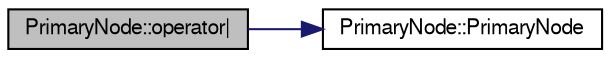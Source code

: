 digraph "PrimaryNode::operator|"
{
  edge [fontname="FreeSans",fontsize="10",labelfontname="FreeSans",labelfontsize="10"];
  node [fontname="FreeSans",fontsize="10",shape=record];
  rankdir="LR";
  Node1 [label="PrimaryNode::operator\|",height=0.2,width=0.4,color="black", fillcolor="grey75", style="filled", fontcolor="black"];
  Node1 -> Node2 [color="midnightblue",fontsize="10",style="solid",fontname="FreeSans"];
  Node2 [label="PrimaryNode::PrimaryNode",height=0.2,width=0.4,color="black", fillcolor="white", style="filled",URL="$class_primary_node.html#a1ed5ffae2687946e9fd4fc7e8306e0bc"];
}
